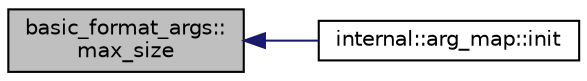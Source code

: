 digraph "basic_format_args::max_size"
{
  edge [fontname="Helvetica",fontsize="10",labelfontname="Helvetica",labelfontsize="10"];
  node [fontname="Helvetica",fontsize="10",shape=record];
  rankdir="LR";
  Node1 [label="basic_format_args::\lmax_size",height=0.2,width=0.4,color="black", fillcolor="grey75", style="filled" fontcolor="black"];
  Node1 -> Node2 [dir="back",color="midnightblue",fontsize="10",style="solid",fontname="Helvetica"];
  Node2 [label="internal::arg_map::init",height=0.2,width=0.4,color="black", fillcolor="white", style="filled",URL="$classinternal_1_1arg__map.html#a8c9b335dab49cad2ea460e7294e19e41"];
}
